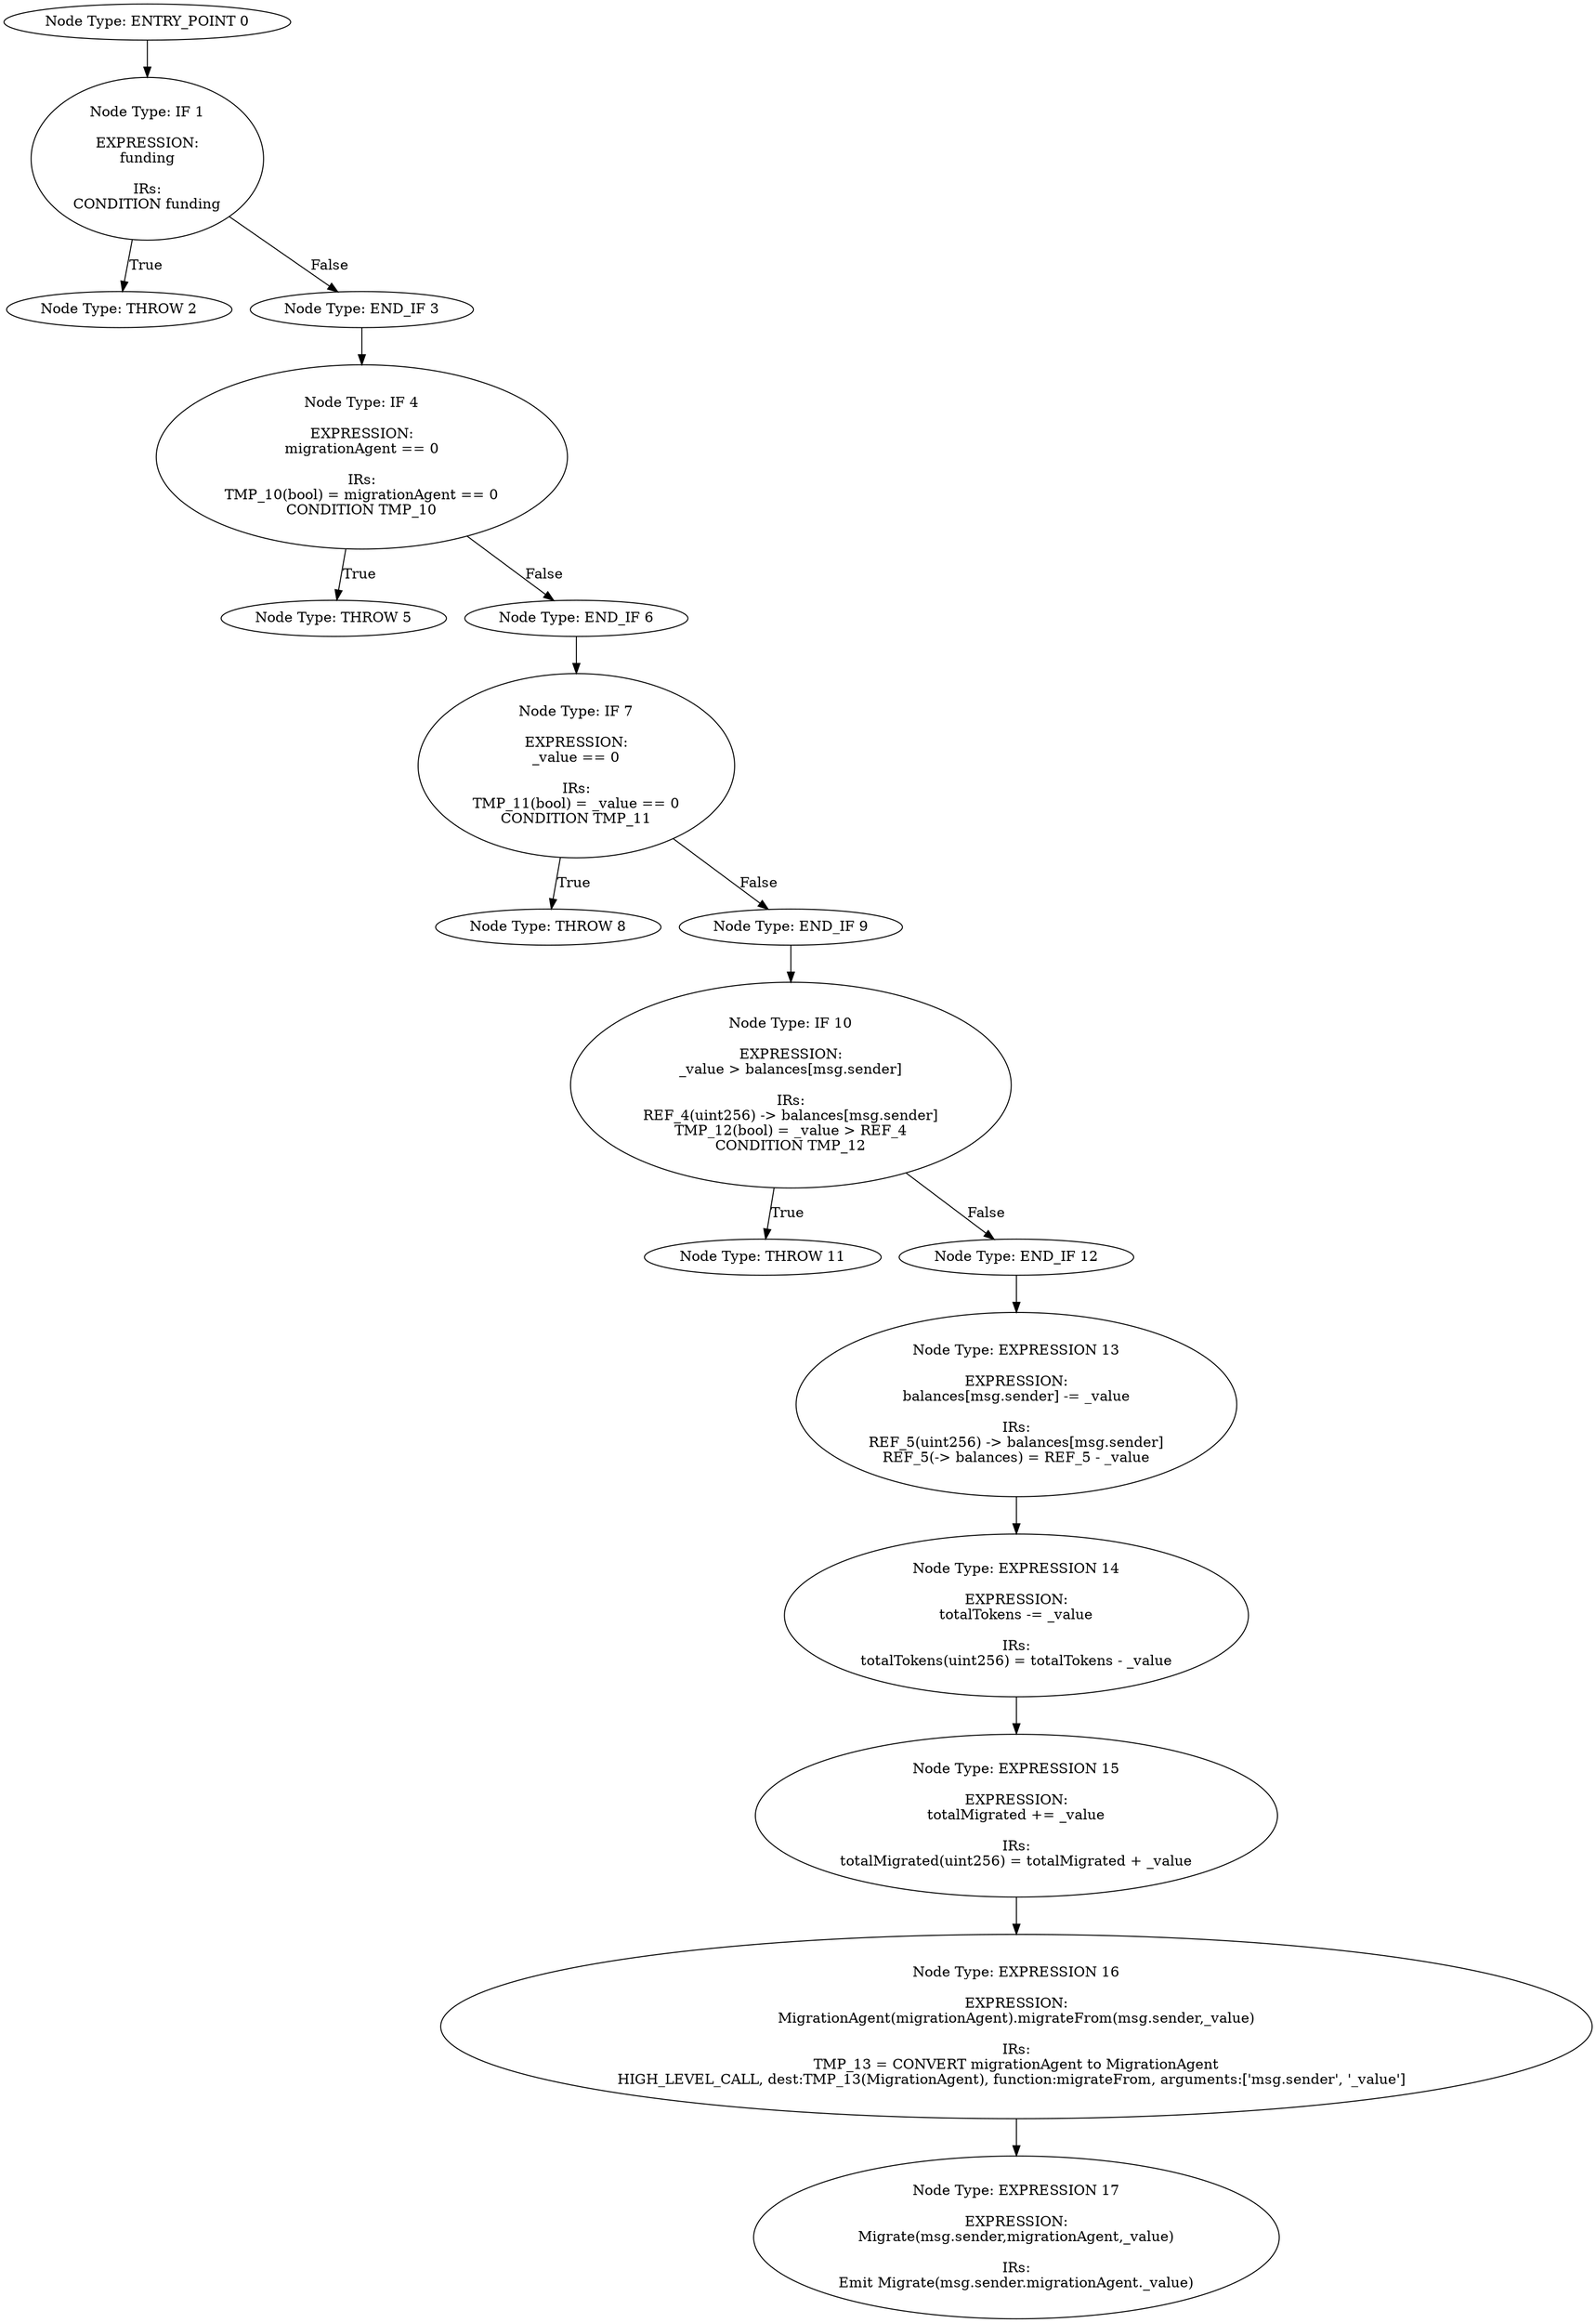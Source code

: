 digraph{
0[label="Node Type: ENTRY_POINT 0
"];
0->1;
1[label="Node Type: IF 1

EXPRESSION:
funding

IRs:
CONDITION funding"];
1->2[label="True"];
1->3[label="False"];
2[label="Node Type: THROW 2
"];
3[label="Node Type: END_IF 3
"];
3->4;
4[label="Node Type: IF 4

EXPRESSION:
migrationAgent == 0

IRs:
TMP_10(bool) = migrationAgent == 0
CONDITION TMP_10"];
4->5[label="True"];
4->6[label="False"];
5[label="Node Type: THROW 5
"];
6[label="Node Type: END_IF 6
"];
6->7;
7[label="Node Type: IF 7

EXPRESSION:
_value == 0

IRs:
TMP_11(bool) = _value == 0
CONDITION TMP_11"];
7->8[label="True"];
7->9[label="False"];
8[label="Node Type: THROW 8
"];
9[label="Node Type: END_IF 9
"];
9->10;
10[label="Node Type: IF 10

EXPRESSION:
_value > balances[msg.sender]

IRs:
REF_4(uint256) -> balances[msg.sender]
TMP_12(bool) = _value > REF_4
CONDITION TMP_12"];
10->11[label="True"];
10->12[label="False"];
11[label="Node Type: THROW 11
"];
12[label="Node Type: END_IF 12
"];
12->13;
13[label="Node Type: EXPRESSION 13

EXPRESSION:
balances[msg.sender] -= _value

IRs:
REF_5(uint256) -> balances[msg.sender]
REF_5(-> balances) = REF_5 - _value"];
13->14;
14[label="Node Type: EXPRESSION 14

EXPRESSION:
totalTokens -= _value

IRs:
totalTokens(uint256) = totalTokens - _value"];
14->15;
15[label="Node Type: EXPRESSION 15

EXPRESSION:
totalMigrated += _value

IRs:
totalMigrated(uint256) = totalMigrated + _value"];
15->16;
16[label="Node Type: EXPRESSION 16

EXPRESSION:
MigrationAgent(migrationAgent).migrateFrom(msg.sender,_value)

IRs:
TMP_13 = CONVERT migrationAgent to MigrationAgent
HIGH_LEVEL_CALL, dest:TMP_13(MigrationAgent), function:migrateFrom, arguments:['msg.sender', '_value']  "];
16->17;
17[label="Node Type: EXPRESSION 17

EXPRESSION:
Migrate(msg.sender,migrationAgent,_value)

IRs:
Emit Migrate(msg.sender.migrationAgent._value)"];
}
